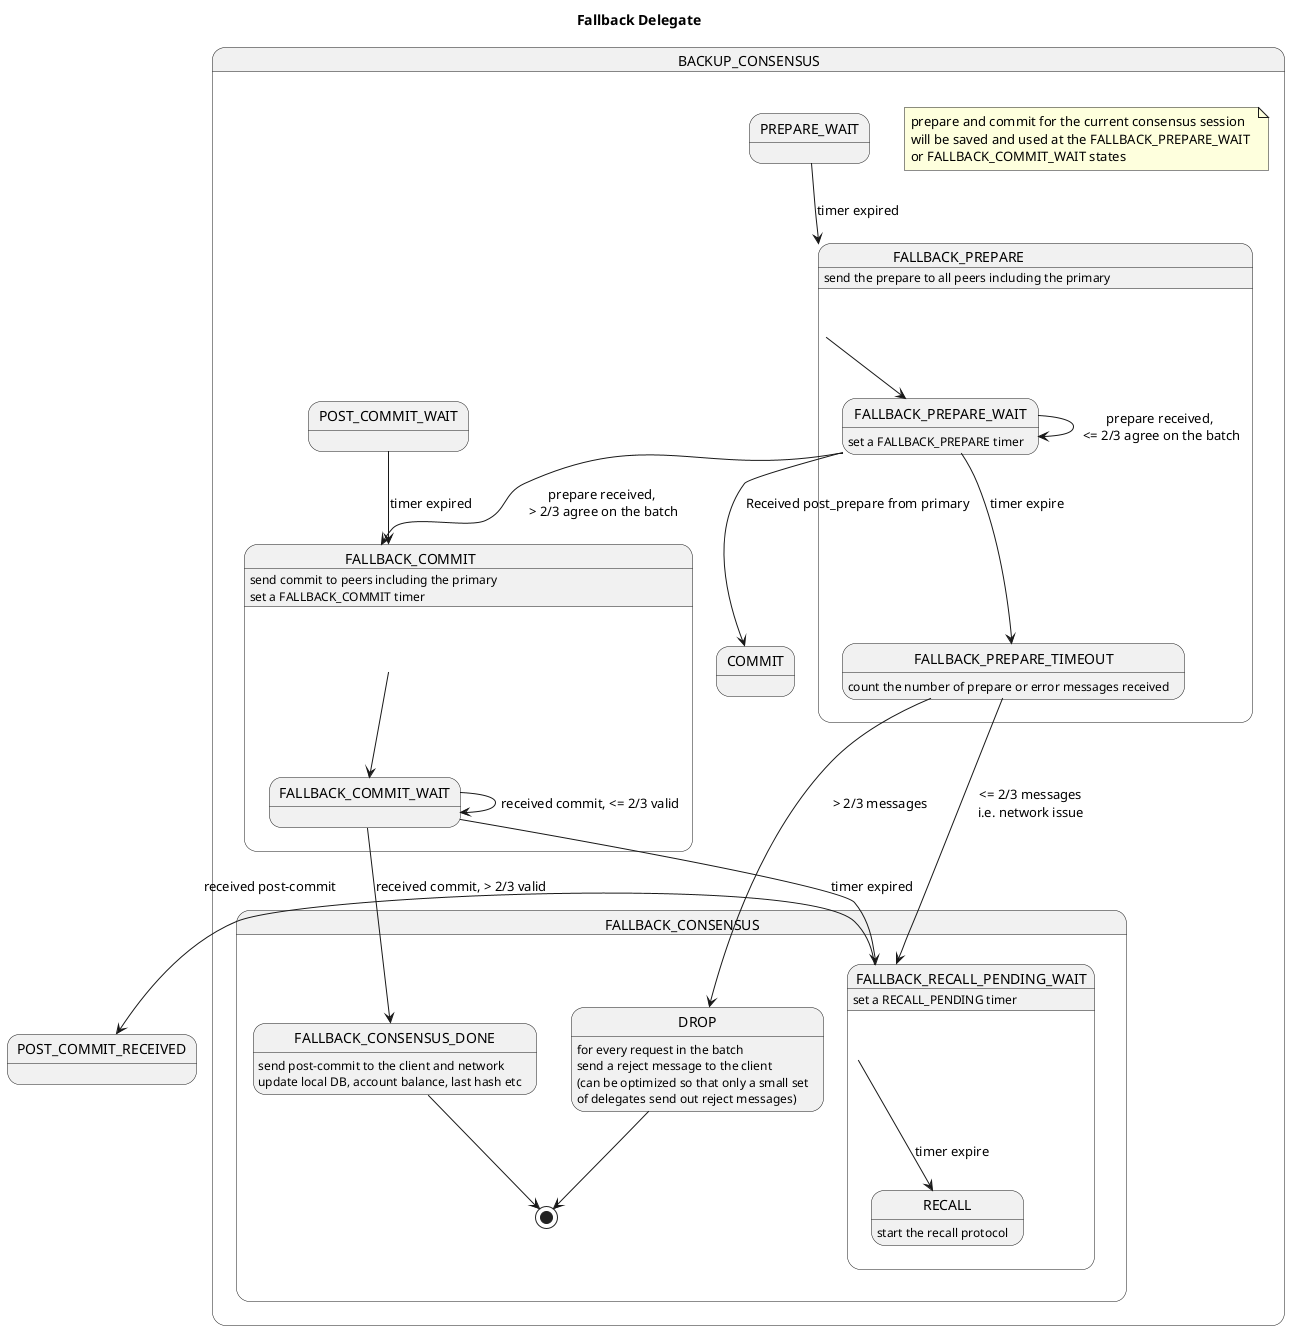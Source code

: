 @startuml

Title Fallback Delegate
	
State POST_COMMIT_RECEIVED{
}

State BACKUP_CONSENSUS{

	note "prepare and commit for the current consensus session\nwill be saved and used at the FALLBACK_PREPARE_WAIT \nor FALLBACK_COMMIT_WAIT states" as N3
 
    State COMMIT{
	}
    
	PREPARE_WAIT --> FALLBACK_PREPARE : timer expired 
	
	POST_COMMIT_WAIT --> FALLBACK_COMMIT : timer expired


	State FALLBACK_CONSENSUS {
		State DROP{
			DROP : for every request in the batch\nsend a reject message to the client\n(can be optimized so that only a small set\nof delegates send out reject messages) 
		}
		
		State FALLBACK_RECALL_PENDING_WAIT{
			FALLBACK_RECALL_PENDING_WAIT : set a RECALL_PENDING timer
			FALLBACK_RECALL_PENDING_WAIT --> RECALL : timer expire
			FALLBACK_RECALL_PENDING_WAIT -left-> POST_COMMIT_RECEIVED : received post-commit
			RECALL : start the recall protocol		
		}		
		
		State FALLBACK_CONSENSUS_DONE{
		
			FALLBACK_CONSENSUS_DONE : send post-commit to the client and network 
			'FALLBACK_CONSENSUS_DONE : unreserve accounts 
			FALLBACK_CONSENSUS_DONE : update local DB, account balance, last hash etc
		}
	
	    State FALLBACK_PREPARE{
		    FALLBACK_PREPARE : send the prepare to all peers including the primary    
		    FALLBACK_PREPARE --> FALLBACK_PREPARE_WAIT
		    
		    FALLBACK_PREPARE_WAIT : set a FALLBACK_PREPARE timer 
		    FALLBACK_PREPARE_WAIT --> FALLBACK_PREPARE_TIMEOUT : timer expire 
			FALLBACK_PREPARE_WAIT --> COMMIT : Received post_prepare from primary 			
			FALLBACK_PREPARE_WAIT --> FALLBACK_PREPARE_WAIT : prepare received,\n <= 2/3 agree on the batch
			FALLBACK_PREPARE_WAIT --> FALLBACK_COMMIT : prepare received,\n > 2/3 agree on the batch
			
			FALLBACK_PREPARE_TIMEOUT : count the number of prepare or error messages received
			FALLBACK_PREPARE_TIMEOUT --> DROP : > 2/3 messages
			FALLBACK_PREPARE_TIMEOUT --> FALLBACK_RECALL_PENDING_WAIT : <= 2/3 messages\ni.e. network issue
			
	    }
		
		State FALLBACK_COMMIT{
		    FALLBACK_COMMIT : send commit to peers including the primary
			FALLBACK_COMMIT : set a FALLBACK_COMMIT timer    
		    FALLBACK_COMMIT --> FALLBACK_COMMIT_WAIT
		    
	 	    FALLBACK_COMMIT_WAIT --> FALLBACK_RECALL_PENDING_WAIT : timer expired 		    
			FALLBACK_COMMIT_WAIT --> FALLBACK_COMMIT_WAIT : received commit, <= 2/3 valid
			FALLBACK_COMMIT_WAIT --> FALLBACK_CONSENSUS_DONE : received commit, > 2/3 valid			
		}
		DROP --> [*]
		FALLBACK_CONSENSUS_DONE --> [*]
	}
}

@enduml
